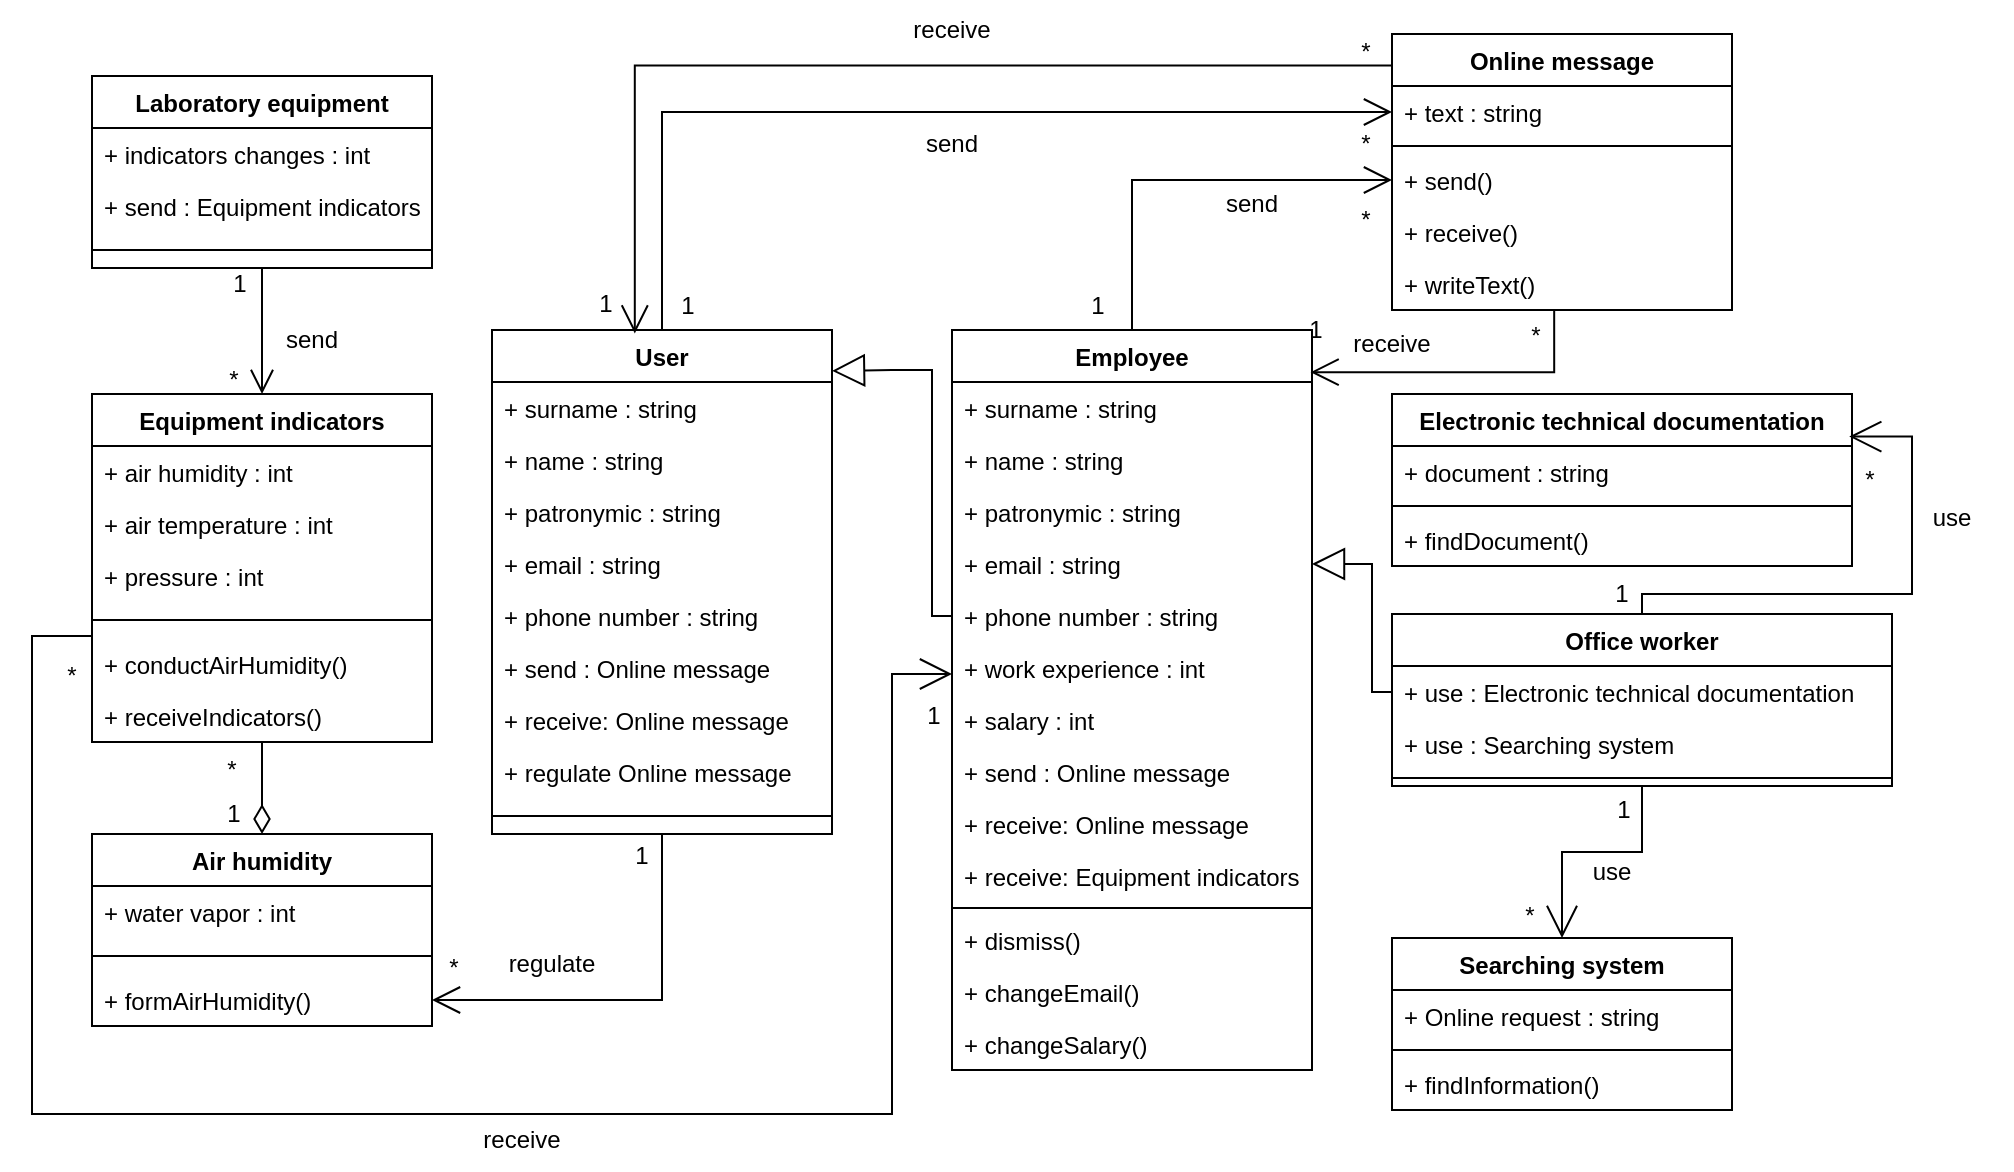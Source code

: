 <mxfile version="20.4.0" type="github"><diagram id="C5RBs43oDa-KdzZeNtuy" name="Page-1"><mxGraphModel dx="1003" dy="773" grid="1" gridSize="10" guides="1" tooltips="1" connect="1" arrows="1" fold="1" page="1" pageScale="1" pageWidth="1169" pageHeight="1654" math="0" shadow="0"><root><mxCell id="WIyWlLk6GJQsqaUBKTNV-0"/><mxCell id="WIyWlLk6GJQsqaUBKTNV-1" parent="WIyWlLk6GJQsqaUBKTNV-0"/><mxCell id="YTcKvQ46mRugS_XZiGeS-71" style="edgeStyle=orthogonalEdgeStyle;rounded=0;orthogonalLoop=1;jettySize=auto;html=1;entryX=0.5;entryY=0;entryDx=0;entryDy=0;endArrow=open;endFill=0;endSize=10;jumpSize=13;strokeWidth=1;" edge="1" parent="WIyWlLk6GJQsqaUBKTNV-1" source="YTcKvQ46mRugS_XZiGeS-0" target="YTcKvQ46mRugS_XZiGeS-8"><mxGeometry relative="1" as="geometry"/></mxCell><mxCell id="YTcKvQ46mRugS_XZiGeS-0" value="Laboratory equipment" style="swimlane;fontStyle=1;align=center;verticalAlign=top;childLayout=stackLayout;horizontal=1;startSize=26;horizontalStack=0;resizeParent=1;resizeParentMax=0;resizeLast=0;collapsible=1;marginBottom=0;" vertex="1" parent="WIyWlLk6GJQsqaUBKTNV-1"><mxGeometry x="70" y="41" width="170" height="96" as="geometry"/></mxCell><mxCell id="YTcKvQ46mRugS_XZiGeS-1" value="+ indicators changes : int" style="text;strokeColor=none;fillColor=none;align=left;verticalAlign=top;spacingLeft=4;spacingRight=4;overflow=hidden;rotatable=0;points=[[0,0.5],[1,0.5]];portConstraint=eastwest;" vertex="1" parent="YTcKvQ46mRugS_XZiGeS-0"><mxGeometry y="26" width="170" height="26" as="geometry"/></mxCell><mxCell id="YTcKvQ46mRugS_XZiGeS-7" value="+ send : Equipment indicators" style="text;strokeColor=none;fillColor=none;align=left;verticalAlign=top;spacingLeft=4;spacingRight=4;overflow=hidden;rotatable=0;points=[[0,0.5],[1,0.5]];portConstraint=eastwest;" vertex="1" parent="YTcKvQ46mRugS_XZiGeS-0"><mxGeometry y="52" width="170" height="26" as="geometry"/></mxCell><mxCell id="YTcKvQ46mRugS_XZiGeS-2" value="" style="line;strokeWidth=1;fillColor=none;align=left;verticalAlign=middle;spacingTop=-1;spacingLeft=3;spacingRight=3;rotatable=0;labelPosition=right;points=[];portConstraint=eastwest;strokeColor=inherit;" vertex="1" parent="YTcKvQ46mRugS_XZiGeS-0"><mxGeometry y="78" width="170" height="18" as="geometry"/></mxCell><mxCell id="YTcKvQ46mRugS_XZiGeS-72" style="edgeStyle=orthogonalEdgeStyle;rounded=0;jumpSize=13;orthogonalLoop=1;jettySize=auto;html=1;entryX=0.5;entryY=0;entryDx=0;entryDy=0;strokeWidth=1;endArrow=diamondThin;endFill=0;endSize=12;" edge="1" parent="WIyWlLk6GJQsqaUBKTNV-1" source="YTcKvQ46mRugS_XZiGeS-8" target="YTcKvQ46mRugS_XZiGeS-14"><mxGeometry relative="1" as="geometry"/></mxCell><mxCell id="YTcKvQ46mRugS_XZiGeS-8" value="Equipment indicators" style="swimlane;fontStyle=1;align=center;verticalAlign=top;childLayout=stackLayout;horizontal=1;startSize=26;horizontalStack=0;resizeParent=1;resizeParentMax=0;resizeLast=0;collapsible=1;marginBottom=0;" vertex="1" parent="WIyWlLk6GJQsqaUBKTNV-1"><mxGeometry x="70" y="200" width="170" height="174" as="geometry"/></mxCell><mxCell id="YTcKvQ46mRugS_XZiGeS-9" value="+ air humidity : int" style="text;strokeColor=none;fillColor=none;align=left;verticalAlign=top;spacingLeft=4;spacingRight=4;overflow=hidden;rotatable=0;points=[[0,0.5],[1,0.5]];portConstraint=eastwest;" vertex="1" parent="YTcKvQ46mRugS_XZiGeS-8"><mxGeometry y="26" width="170" height="26" as="geometry"/></mxCell><mxCell id="YTcKvQ46mRugS_XZiGeS-10" value="+ air temperature : int" style="text;strokeColor=none;fillColor=none;align=left;verticalAlign=top;spacingLeft=4;spacingRight=4;overflow=hidden;rotatable=0;points=[[0,0.5],[1,0.5]];portConstraint=eastwest;" vertex="1" parent="YTcKvQ46mRugS_XZiGeS-8"><mxGeometry y="52" width="170" height="26" as="geometry"/></mxCell><mxCell id="YTcKvQ46mRugS_XZiGeS-12" value="+ pressure : int" style="text;strokeColor=none;fillColor=none;align=left;verticalAlign=top;spacingLeft=4;spacingRight=4;overflow=hidden;rotatable=0;points=[[0,0.5],[1,0.5]];portConstraint=eastwest;" vertex="1" parent="YTcKvQ46mRugS_XZiGeS-8"><mxGeometry y="78" width="170" height="26" as="geometry"/></mxCell><mxCell id="YTcKvQ46mRugS_XZiGeS-11" value="" style="line;strokeWidth=1;fillColor=none;align=left;verticalAlign=middle;spacingTop=-1;spacingLeft=3;spacingRight=3;rotatable=0;labelPosition=right;points=[];portConstraint=eastwest;strokeColor=inherit;" vertex="1" parent="YTcKvQ46mRugS_XZiGeS-8"><mxGeometry y="104" width="170" height="18" as="geometry"/></mxCell><mxCell id="YTcKvQ46mRugS_XZiGeS-13" value="+ conductAirHumidity()" style="text;strokeColor=none;fillColor=none;align=left;verticalAlign=top;spacingLeft=4;spacingRight=4;overflow=hidden;rotatable=0;points=[[0,0.5],[1,0.5]];portConstraint=eastwest;" vertex="1" parent="YTcKvQ46mRugS_XZiGeS-8"><mxGeometry y="122" width="170" height="26" as="geometry"/></mxCell><mxCell id="YTcKvQ46mRugS_XZiGeS-119" value="+ receiveIndicators()" style="text;strokeColor=none;fillColor=none;align=left;verticalAlign=top;spacingLeft=4;spacingRight=4;overflow=hidden;rotatable=0;points=[[0,0.5],[1,0.5]];portConstraint=eastwest;" vertex="1" parent="YTcKvQ46mRugS_XZiGeS-8"><mxGeometry y="148" width="170" height="26" as="geometry"/></mxCell><mxCell id="YTcKvQ46mRugS_XZiGeS-14" value="Air humidity" style="swimlane;fontStyle=1;align=center;verticalAlign=top;childLayout=stackLayout;horizontal=1;startSize=26;horizontalStack=0;resizeParent=1;resizeParentMax=0;resizeLast=0;collapsible=1;marginBottom=0;" vertex="1" parent="WIyWlLk6GJQsqaUBKTNV-1"><mxGeometry x="70" y="420" width="170" height="96" as="geometry"/></mxCell><mxCell id="YTcKvQ46mRugS_XZiGeS-15" value="+ water vapor : int" style="text;strokeColor=none;fillColor=none;align=left;verticalAlign=top;spacingLeft=4;spacingRight=4;overflow=hidden;rotatable=0;points=[[0,0.5],[1,0.5]];portConstraint=eastwest;" vertex="1" parent="YTcKvQ46mRugS_XZiGeS-14"><mxGeometry y="26" width="170" height="26" as="geometry"/></mxCell><mxCell id="YTcKvQ46mRugS_XZiGeS-18" value="" style="line;strokeWidth=1;fillColor=none;align=left;verticalAlign=middle;spacingTop=-1;spacingLeft=3;spacingRight=3;rotatable=0;labelPosition=right;points=[];portConstraint=eastwest;strokeColor=inherit;" vertex="1" parent="YTcKvQ46mRugS_XZiGeS-14"><mxGeometry y="52" width="170" height="18" as="geometry"/></mxCell><mxCell id="YTcKvQ46mRugS_XZiGeS-19" value="+ formAirHumidity()" style="text;strokeColor=none;fillColor=none;align=left;verticalAlign=top;spacingLeft=4;spacingRight=4;overflow=hidden;rotatable=0;points=[[0,0.5],[1,0.5]];portConstraint=eastwest;" vertex="1" parent="YTcKvQ46mRugS_XZiGeS-14"><mxGeometry y="70" width="170" height="26" as="geometry"/></mxCell><mxCell id="YTcKvQ46mRugS_XZiGeS-74" style="edgeStyle=orthogonalEdgeStyle;rounded=0;jumpSize=13;orthogonalLoop=1;jettySize=auto;html=1;entryX=1;entryY=0.5;entryDx=0;entryDy=0;strokeWidth=1;endArrow=open;endFill=0;endSize=12;" edge="1" parent="WIyWlLk6GJQsqaUBKTNV-1" source="YTcKvQ46mRugS_XZiGeS-20" target="YTcKvQ46mRugS_XZiGeS-19"><mxGeometry relative="1" as="geometry"/></mxCell><mxCell id="YTcKvQ46mRugS_XZiGeS-75" style="edgeStyle=orthogonalEdgeStyle;rounded=0;jumpSize=13;orthogonalLoop=1;jettySize=auto;html=1;entryX=0;entryY=0.5;entryDx=0;entryDy=0;strokeWidth=1;endArrow=open;endFill=0;endSize=12;" edge="1" parent="WIyWlLk6GJQsqaUBKTNV-1" source="YTcKvQ46mRugS_XZiGeS-20" target="YTcKvQ46mRugS_XZiGeS-45"><mxGeometry relative="1" as="geometry"/></mxCell><mxCell id="YTcKvQ46mRugS_XZiGeS-20" value="User" style="swimlane;fontStyle=1;align=center;verticalAlign=top;childLayout=stackLayout;horizontal=1;startSize=26;horizontalStack=0;resizeParent=1;resizeParentMax=0;resizeLast=0;collapsible=1;marginBottom=0;" vertex="1" parent="WIyWlLk6GJQsqaUBKTNV-1"><mxGeometry x="270" y="168" width="170" height="252" as="geometry"/></mxCell><mxCell id="YTcKvQ46mRugS_XZiGeS-21" value="+ surname : string" style="text;strokeColor=none;fillColor=none;align=left;verticalAlign=top;spacingLeft=4;spacingRight=4;overflow=hidden;rotatable=0;points=[[0,0.5],[1,0.5]];portConstraint=eastwest;" vertex="1" parent="YTcKvQ46mRugS_XZiGeS-20"><mxGeometry y="26" width="170" height="26" as="geometry"/></mxCell><mxCell id="YTcKvQ46mRugS_XZiGeS-22" value="+ name : string" style="text;strokeColor=none;fillColor=none;align=left;verticalAlign=top;spacingLeft=4;spacingRight=4;overflow=hidden;rotatable=0;points=[[0,0.5],[1,0.5]];portConstraint=eastwest;" vertex="1" parent="YTcKvQ46mRugS_XZiGeS-20"><mxGeometry y="52" width="170" height="26" as="geometry"/></mxCell><mxCell id="YTcKvQ46mRugS_XZiGeS-24" value="+ patronymic : string" style="text;strokeColor=none;fillColor=none;align=left;verticalAlign=top;spacingLeft=4;spacingRight=4;overflow=hidden;rotatable=0;points=[[0,0.5],[1,0.5]];portConstraint=eastwest;" vertex="1" parent="YTcKvQ46mRugS_XZiGeS-20"><mxGeometry y="78" width="170" height="26" as="geometry"/></mxCell><mxCell id="YTcKvQ46mRugS_XZiGeS-25" value="+ email : string" style="text;strokeColor=none;fillColor=none;align=left;verticalAlign=top;spacingLeft=4;spacingRight=4;overflow=hidden;rotatable=0;points=[[0,0.5],[1,0.5]];portConstraint=eastwest;" vertex="1" parent="YTcKvQ46mRugS_XZiGeS-20"><mxGeometry y="104" width="170" height="26" as="geometry"/></mxCell><mxCell id="YTcKvQ46mRugS_XZiGeS-26" value="+ phone number : string" style="text;strokeColor=none;fillColor=none;align=left;verticalAlign=top;spacingLeft=4;spacingRight=4;overflow=hidden;rotatable=0;points=[[0,0.5],[1,0.5]];portConstraint=eastwest;" vertex="1" parent="YTcKvQ46mRugS_XZiGeS-20"><mxGeometry y="130" width="170" height="26" as="geometry"/></mxCell><mxCell id="YTcKvQ46mRugS_XZiGeS-27" value="+ send : Online message" style="text;strokeColor=none;fillColor=none;align=left;verticalAlign=top;spacingLeft=4;spacingRight=4;overflow=hidden;rotatable=0;points=[[0,0.5],[1,0.5]];portConstraint=eastwest;" vertex="1" parent="YTcKvQ46mRugS_XZiGeS-20"><mxGeometry y="156" width="170" height="26" as="geometry"/></mxCell><mxCell id="YTcKvQ46mRugS_XZiGeS-28" value="+ receive: Online message" style="text;strokeColor=none;fillColor=none;align=left;verticalAlign=top;spacingLeft=4;spacingRight=4;overflow=hidden;rotatable=0;points=[[0,0.5],[1,0.5]];portConstraint=eastwest;" vertex="1" parent="YTcKvQ46mRugS_XZiGeS-20"><mxGeometry y="182" width="170" height="26" as="geometry"/></mxCell><mxCell id="YTcKvQ46mRugS_XZiGeS-29" value="+ regulate Online message" style="text;strokeColor=none;fillColor=none;align=left;verticalAlign=top;spacingLeft=4;spacingRight=4;overflow=hidden;rotatable=0;points=[[0,0.5],[1,0.5]];portConstraint=eastwest;" vertex="1" parent="YTcKvQ46mRugS_XZiGeS-20"><mxGeometry y="208" width="170" height="26" as="geometry"/></mxCell><mxCell id="YTcKvQ46mRugS_XZiGeS-23" value="" style="line;strokeWidth=1;fillColor=none;align=left;verticalAlign=middle;spacingTop=-1;spacingLeft=3;spacingRight=3;rotatable=0;labelPosition=right;points=[];portConstraint=eastwest;strokeColor=inherit;" vertex="1" parent="YTcKvQ46mRugS_XZiGeS-20"><mxGeometry y="234" width="170" height="18" as="geometry"/></mxCell><mxCell id="YTcKvQ46mRugS_XZiGeS-77" style="edgeStyle=orthogonalEdgeStyle;rounded=0;jumpSize=13;orthogonalLoop=1;jettySize=auto;html=1;entryX=0;entryY=0.5;entryDx=0;entryDy=0;strokeWidth=1;endArrow=open;endFill=0;endSize=12;" edge="1" parent="WIyWlLk6GJQsqaUBKTNV-1" source="YTcKvQ46mRugS_XZiGeS-30" target="YTcKvQ46mRugS_XZiGeS-48"><mxGeometry relative="1" as="geometry"/></mxCell><mxCell id="YTcKvQ46mRugS_XZiGeS-112" style="edgeStyle=orthogonalEdgeStyle;rounded=0;jumpSize=13;orthogonalLoop=1;jettySize=auto;html=1;entryX=0;entryY=0.5;entryDx=0;entryDy=0;strokeWidth=1;endArrow=none;endFill=0;endSize=0;startSize=14;startArrow=open;startFill=0;sourcePerimeterSpacing=0;" edge="1" parent="WIyWlLk6GJQsqaUBKTNV-1" source="YTcKvQ46mRugS_XZiGeS-30" target="YTcKvQ46mRugS_XZiGeS-12"><mxGeometry relative="1" as="geometry"><Array as="points"><mxPoint x="470" y="340"/><mxPoint x="470" y="560"/><mxPoint x="40" y="560"/><mxPoint x="40" y="321"/></Array></mxGeometry></mxCell><mxCell id="YTcKvQ46mRugS_XZiGeS-30" value="Employee" style="swimlane;fontStyle=1;align=center;verticalAlign=top;childLayout=stackLayout;horizontal=1;startSize=26;horizontalStack=0;resizeParent=1;resizeParentMax=0;resizeLast=0;collapsible=1;marginBottom=0;" vertex="1" parent="WIyWlLk6GJQsqaUBKTNV-1"><mxGeometry x="500" y="168" width="180" height="370" as="geometry"/></mxCell><mxCell id="YTcKvQ46mRugS_XZiGeS-31" value="+ surname : string" style="text;strokeColor=none;fillColor=none;align=left;verticalAlign=top;spacingLeft=4;spacingRight=4;overflow=hidden;rotatable=0;points=[[0,0.5],[1,0.5]];portConstraint=eastwest;" vertex="1" parent="YTcKvQ46mRugS_XZiGeS-30"><mxGeometry y="26" width="180" height="26" as="geometry"/></mxCell><mxCell id="YTcKvQ46mRugS_XZiGeS-32" value="+ name : string" style="text;strokeColor=none;fillColor=none;align=left;verticalAlign=top;spacingLeft=4;spacingRight=4;overflow=hidden;rotatable=0;points=[[0,0.5],[1,0.5]];portConstraint=eastwest;" vertex="1" parent="YTcKvQ46mRugS_XZiGeS-30"><mxGeometry y="52" width="180" height="26" as="geometry"/></mxCell><mxCell id="YTcKvQ46mRugS_XZiGeS-33" value="+ patronymic : string" style="text;strokeColor=none;fillColor=none;align=left;verticalAlign=top;spacingLeft=4;spacingRight=4;overflow=hidden;rotatable=0;points=[[0,0.5],[1,0.5]];portConstraint=eastwest;" vertex="1" parent="YTcKvQ46mRugS_XZiGeS-30"><mxGeometry y="78" width="180" height="26" as="geometry"/></mxCell><mxCell id="YTcKvQ46mRugS_XZiGeS-34" value="+ email : string" style="text;strokeColor=none;fillColor=none;align=left;verticalAlign=top;spacingLeft=4;spacingRight=4;overflow=hidden;rotatable=0;points=[[0,0.5],[1,0.5]];portConstraint=eastwest;" vertex="1" parent="YTcKvQ46mRugS_XZiGeS-30"><mxGeometry y="104" width="180" height="26" as="geometry"/></mxCell><mxCell id="YTcKvQ46mRugS_XZiGeS-35" value="+ phone number : string" style="text;strokeColor=none;fillColor=none;align=left;verticalAlign=top;spacingLeft=4;spacingRight=4;overflow=hidden;rotatable=0;points=[[0,0.5],[1,0.5]];portConstraint=eastwest;" vertex="1" parent="YTcKvQ46mRugS_XZiGeS-30"><mxGeometry y="130" width="180" height="26" as="geometry"/></mxCell><mxCell id="YTcKvQ46mRugS_XZiGeS-38" value="+ work experience : int" style="text;strokeColor=none;fillColor=none;align=left;verticalAlign=top;spacingLeft=4;spacingRight=4;overflow=hidden;rotatable=0;points=[[0,0.5],[1,0.5]];portConstraint=eastwest;" vertex="1" parent="YTcKvQ46mRugS_XZiGeS-30"><mxGeometry y="156" width="180" height="26" as="geometry"/></mxCell><mxCell id="YTcKvQ46mRugS_XZiGeS-57" value="+ salary : int" style="text;strokeColor=none;fillColor=none;align=left;verticalAlign=top;spacingLeft=4;spacingRight=4;overflow=hidden;rotatable=0;points=[[0,0.5],[1,0.5]];portConstraint=eastwest;" vertex="1" parent="YTcKvQ46mRugS_XZiGeS-30"><mxGeometry y="182" width="180" height="26" as="geometry"/></mxCell><mxCell id="YTcKvQ46mRugS_XZiGeS-36" value="+ send : Online message" style="text;strokeColor=none;fillColor=none;align=left;verticalAlign=top;spacingLeft=4;spacingRight=4;overflow=hidden;rotatable=0;points=[[0,0.5],[1,0.5]];portConstraint=eastwest;" vertex="1" parent="YTcKvQ46mRugS_XZiGeS-30"><mxGeometry y="208" width="180" height="26" as="geometry"/></mxCell><mxCell id="YTcKvQ46mRugS_XZiGeS-37" value="+ receive: Online message" style="text;strokeColor=none;fillColor=none;align=left;verticalAlign=top;spacingLeft=4;spacingRight=4;overflow=hidden;rotatable=0;points=[[0,0.5],[1,0.5]];portConstraint=eastwest;" vertex="1" parent="YTcKvQ46mRugS_XZiGeS-30"><mxGeometry y="234" width="180" height="26" as="geometry"/></mxCell><mxCell id="YTcKvQ46mRugS_XZiGeS-116" value="+ receive: Equipment indicators" style="text;strokeColor=none;fillColor=none;align=left;verticalAlign=top;spacingLeft=4;spacingRight=4;overflow=hidden;rotatable=0;points=[[0,0.5],[1,0.5]];portConstraint=eastwest;" vertex="1" parent="YTcKvQ46mRugS_XZiGeS-30"><mxGeometry y="260" width="180" height="26" as="geometry"/></mxCell><mxCell id="YTcKvQ46mRugS_XZiGeS-39" value="" style="line;strokeWidth=1;fillColor=none;align=left;verticalAlign=middle;spacingTop=-1;spacingLeft=3;spacingRight=3;rotatable=0;labelPosition=right;points=[];portConstraint=eastwest;strokeColor=inherit;" vertex="1" parent="YTcKvQ46mRugS_XZiGeS-30"><mxGeometry y="286" width="180" height="6" as="geometry"/></mxCell><mxCell id="YTcKvQ46mRugS_XZiGeS-40" value="+ dismiss()" style="text;strokeColor=none;fillColor=none;align=left;verticalAlign=top;spacingLeft=4;spacingRight=4;overflow=hidden;rotatable=0;points=[[0,0.5],[1,0.5]];portConstraint=eastwest;" vertex="1" parent="YTcKvQ46mRugS_XZiGeS-30"><mxGeometry y="292" width="180" height="26" as="geometry"/></mxCell><mxCell id="YTcKvQ46mRugS_XZiGeS-41" value="+ changeEmail()" style="text;strokeColor=none;fillColor=none;align=left;verticalAlign=top;spacingLeft=4;spacingRight=4;overflow=hidden;rotatable=0;points=[[0,0.5],[1,0.5]];portConstraint=eastwest;" vertex="1" parent="YTcKvQ46mRugS_XZiGeS-30"><mxGeometry y="318" width="180" height="26" as="geometry"/></mxCell><mxCell id="YTcKvQ46mRugS_XZiGeS-43" value="+ changeSalary()" style="text;strokeColor=none;fillColor=none;align=left;verticalAlign=top;spacingLeft=4;spacingRight=4;overflow=hidden;rotatable=0;points=[[0,0.5],[1,0.5]];portConstraint=eastwest;" vertex="1" parent="YTcKvQ46mRugS_XZiGeS-30"><mxGeometry y="344" width="180" height="26" as="geometry"/></mxCell><mxCell id="YTcKvQ46mRugS_XZiGeS-76" style="edgeStyle=orthogonalEdgeStyle;rounded=0;jumpSize=13;orthogonalLoop=1;jettySize=auto;html=1;strokeWidth=1;endArrow=open;endFill=0;endSize=12;exitX=0.006;exitY=0.114;exitDx=0;exitDy=0;exitPerimeter=0;entryX=0.42;entryY=0.007;entryDx=0;entryDy=0;entryPerimeter=0;" edge="1" parent="WIyWlLk6GJQsqaUBKTNV-1" source="YTcKvQ46mRugS_XZiGeS-44" target="YTcKvQ46mRugS_XZiGeS-20"><mxGeometry relative="1" as="geometry"><mxPoint x="342" y="160" as="targetPoint"/><Array as="points"><mxPoint x="341" y="36"/></Array></mxGeometry></mxCell><mxCell id="YTcKvQ46mRugS_XZiGeS-78" style="edgeStyle=orthogonalEdgeStyle;rounded=0;jumpSize=13;orthogonalLoop=1;jettySize=auto;html=1;entryX=0.996;entryY=0.057;entryDx=0;entryDy=0;entryPerimeter=0;strokeWidth=1;endArrow=open;endFill=0;endSize=12;exitX=0.477;exitY=1.005;exitDx=0;exitDy=0;exitPerimeter=0;" edge="1" parent="WIyWlLk6GJQsqaUBKTNV-1" source="YTcKvQ46mRugS_XZiGeS-50" target="YTcKvQ46mRugS_XZiGeS-30"><mxGeometry relative="1" as="geometry"/></mxCell><mxCell id="YTcKvQ46mRugS_XZiGeS-44" value="Online message" style="swimlane;fontStyle=1;align=center;verticalAlign=top;childLayout=stackLayout;horizontal=1;startSize=26;horizontalStack=0;resizeParent=1;resizeParentMax=0;resizeLast=0;collapsible=1;marginBottom=0;" vertex="1" parent="WIyWlLk6GJQsqaUBKTNV-1"><mxGeometry x="720" y="20" width="170" height="138" as="geometry"/></mxCell><mxCell id="YTcKvQ46mRugS_XZiGeS-45" value="+ text : string" style="text;strokeColor=none;fillColor=none;align=left;verticalAlign=top;spacingLeft=4;spacingRight=4;overflow=hidden;rotatable=0;points=[[0,0.5],[1,0.5]];portConstraint=eastwest;" vertex="1" parent="YTcKvQ46mRugS_XZiGeS-44"><mxGeometry y="26" width="170" height="26" as="geometry"/></mxCell><mxCell id="YTcKvQ46mRugS_XZiGeS-47" value="" style="line;strokeWidth=1;fillColor=none;align=left;verticalAlign=middle;spacingTop=-1;spacingLeft=3;spacingRight=3;rotatable=0;labelPosition=right;points=[];portConstraint=eastwest;strokeColor=inherit;" vertex="1" parent="YTcKvQ46mRugS_XZiGeS-44"><mxGeometry y="52" width="170" height="8" as="geometry"/></mxCell><mxCell id="YTcKvQ46mRugS_XZiGeS-48" value="+ send()" style="text;strokeColor=none;fillColor=none;align=left;verticalAlign=top;spacingLeft=4;spacingRight=4;overflow=hidden;rotatable=0;points=[[0,0.5],[1,0.5]];portConstraint=eastwest;" vertex="1" parent="YTcKvQ46mRugS_XZiGeS-44"><mxGeometry y="60" width="170" height="26" as="geometry"/></mxCell><mxCell id="YTcKvQ46mRugS_XZiGeS-49" value="+ receive()" style="text;strokeColor=none;fillColor=none;align=left;verticalAlign=top;spacingLeft=4;spacingRight=4;overflow=hidden;rotatable=0;points=[[0,0.5],[1,0.5]];portConstraint=eastwest;" vertex="1" parent="YTcKvQ46mRugS_XZiGeS-44"><mxGeometry y="86" width="170" height="26" as="geometry"/></mxCell><mxCell id="YTcKvQ46mRugS_XZiGeS-50" value="+ writeText()" style="text;strokeColor=none;fillColor=none;align=left;verticalAlign=top;spacingLeft=4;spacingRight=4;overflow=hidden;rotatable=0;points=[[0,0.5],[1,0.5]];portConstraint=eastwest;" vertex="1" parent="YTcKvQ46mRugS_XZiGeS-44"><mxGeometry y="112" width="170" height="26" as="geometry"/></mxCell><mxCell id="YTcKvQ46mRugS_XZiGeS-51" value="Electronic technical documentation" style="swimlane;fontStyle=1;align=center;verticalAlign=top;childLayout=stackLayout;horizontal=1;startSize=26;horizontalStack=0;resizeParent=1;resizeParentMax=0;resizeLast=0;collapsible=1;marginBottom=0;" vertex="1" parent="WIyWlLk6GJQsqaUBKTNV-1"><mxGeometry x="720" y="200" width="230" height="86" as="geometry"/></mxCell><mxCell id="YTcKvQ46mRugS_XZiGeS-52" value="+ document : string" style="text;strokeColor=none;fillColor=none;align=left;verticalAlign=top;spacingLeft=4;spacingRight=4;overflow=hidden;rotatable=0;points=[[0,0.5],[1,0.5]];portConstraint=eastwest;" vertex="1" parent="YTcKvQ46mRugS_XZiGeS-51"><mxGeometry y="26" width="230" height="26" as="geometry"/></mxCell><mxCell id="YTcKvQ46mRugS_XZiGeS-53" value="" style="line;strokeWidth=1;fillColor=none;align=left;verticalAlign=middle;spacingTop=-1;spacingLeft=3;spacingRight=3;rotatable=0;labelPosition=right;points=[];portConstraint=eastwest;strokeColor=inherit;" vertex="1" parent="YTcKvQ46mRugS_XZiGeS-51"><mxGeometry y="52" width="230" height="8" as="geometry"/></mxCell><mxCell id="YTcKvQ46mRugS_XZiGeS-111" value="+ findDocument()" style="text;strokeColor=none;fillColor=none;align=left;verticalAlign=top;spacingLeft=4;spacingRight=4;overflow=hidden;rotatable=0;points=[[0,0.5],[1,0.5]];portConstraint=eastwest;" vertex="1" parent="YTcKvQ46mRugS_XZiGeS-51"><mxGeometry y="60" width="230" height="26" as="geometry"/></mxCell><mxCell id="YTcKvQ46mRugS_XZiGeS-79" style="edgeStyle=orthogonalEdgeStyle;rounded=0;jumpSize=13;orthogonalLoop=1;jettySize=auto;html=1;entryX=1;entryY=0.5;entryDx=0;entryDy=0;strokeWidth=1;endArrow=block;endFill=0;endSize=14;exitX=0;exitY=0.5;exitDx=0;exitDy=0;" edge="1" parent="WIyWlLk6GJQsqaUBKTNV-1" source="YTcKvQ46mRugS_XZiGeS-59" target="YTcKvQ46mRugS_XZiGeS-34"><mxGeometry relative="1" as="geometry"><Array as="points"><mxPoint x="710" y="349"/><mxPoint x="710" y="285"/></Array></mxGeometry></mxCell><mxCell id="YTcKvQ46mRugS_XZiGeS-81" style="edgeStyle=orthogonalEdgeStyle;rounded=0;jumpSize=13;orthogonalLoop=1;jettySize=auto;html=1;entryX=0.994;entryY=-0.181;entryDx=0;entryDy=0;entryPerimeter=0;strokeWidth=1;endArrow=open;endFill=0;endSize=14;" edge="1" parent="WIyWlLk6GJQsqaUBKTNV-1" source="YTcKvQ46mRugS_XZiGeS-58" target="YTcKvQ46mRugS_XZiGeS-52"><mxGeometry relative="1" as="geometry"><Array as="points"><mxPoint x="845" y="300"/><mxPoint x="980" y="300"/><mxPoint x="980" y="221"/></Array></mxGeometry></mxCell><mxCell id="YTcKvQ46mRugS_XZiGeS-82" style="edgeStyle=orthogonalEdgeStyle;rounded=0;jumpSize=13;orthogonalLoop=1;jettySize=auto;html=1;strokeWidth=1;endArrow=open;endFill=0;endSize=14;" edge="1" parent="WIyWlLk6GJQsqaUBKTNV-1" source="YTcKvQ46mRugS_XZiGeS-58" target="YTcKvQ46mRugS_XZiGeS-65"><mxGeometry relative="1" as="geometry"/></mxCell><mxCell id="YTcKvQ46mRugS_XZiGeS-58" value="Office worker" style="swimlane;fontStyle=1;align=center;verticalAlign=top;childLayout=stackLayout;horizontal=1;startSize=26;horizontalStack=0;resizeParent=1;resizeParentMax=0;resizeLast=0;collapsible=1;marginBottom=0;" vertex="1" parent="WIyWlLk6GJQsqaUBKTNV-1"><mxGeometry x="720" y="310" width="250" height="86" as="geometry"/></mxCell><mxCell id="YTcKvQ46mRugS_XZiGeS-59" value="+ use : Electronic technical documentation" style="text;strokeColor=none;fillColor=none;align=left;verticalAlign=top;spacingLeft=4;spacingRight=4;overflow=hidden;rotatable=0;points=[[0,0.5],[1,0.5]];portConstraint=eastwest;" vertex="1" parent="YTcKvQ46mRugS_XZiGeS-58"><mxGeometry y="26" width="250" height="26" as="geometry"/></mxCell><mxCell id="YTcKvQ46mRugS_XZiGeS-64" value="+ use : Searching system" style="text;strokeColor=none;fillColor=none;align=left;verticalAlign=top;spacingLeft=4;spacingRight=4;overflow=hidden;rotatable=0;points=[[0,0.5],[1,0.5]];portConstraint=eastwest;" vertex="1" parent="YTcKvQ46mRugS_XZiGeS-58"><mxGeometry y="52" width="250" height="26" as="geometry"/></mxCell><mxCell id="YTcKvQ46mRugS_XZiGeS-60" value="" style="line;strokeWidth=1;fillColor=none;align=left;verticalAlign=middle;spacingTop=-1;spacingLeft=3;spacingRight=3;rotatable=0;labelPosition=right;points=[];portConstraint=eastwest;strokeColor=inherit;" vertex="1" parent="YTcKvQ46mRugS_XZiGeS-58"><mxGeometry y="78" width="250" height="8" as="geometry"/></mxCell><mxCell id="YTcKvQ46mRugS_XZiGeS-65" value="Searching system" style="swimlane;fontStyle=1;align=center;verticalAlign=top;childLayout=stackLayout;horizontal=1;startSize=26;horizontalStack=0;resizeParent=1;resizeParentMax=0;resizeLast=0;collapsible=1;marginBottom=0;" vertex="1" parent="WIyWlLk6GJQsqaUBKTNV-1"><mxGeometry x="720" y="472" width="170" height="86" as="geometry"/></mxCell><mxCell id="YTcKvQ46mRugS_XZiGeS-66" value="+ Online request : string" style="text;strokeColor=none;fillColor=none;align=left;verticalAlign=top;spacingLeft=4;spacingRight=4;overflow=hidden;rotatable=0;points=[[0,0.5],[1,0.5]];portConstraint=eastwest;" vertex="1" parent="YTcKvQ46mRugS_XZiGeS-65"><mxGeometry y="26" width="170" height="26" as="geometry"/></mxCell><mxCell id="YTcKvQ46mRugS_XZiGeS-67" value="" style="line;strokeWidth=1;fillColor=none;align=left;verticalAlign=middle;spacingTop=-1;spacingLeft=3;spacingRight=3;rotatable=0;labelPosition=right;points=[];portConstraint=eastwest;strokeColor=inherit;" vertex="1" parent="YTcKvQ46mRugS_XZiGeS-65"><mxGeometry y="52" width="170" height="8" as="geometry"/></mxCell><mxCell id="YTcKvQ46mRugS_XZiGeS-68" value="+ findInformation()" style="text;strokeColor=none;fillColor=none;align=left;verticalAlign=top;spacingLeft=4;spacingRight=4;overflow=hidden;rotatable=0;points=[[0,0.5],[1,0.5]];portConstraint=eastwest;" vertex="1" parent="YTcKvQ46mRugS_XZiGeS-65"><mxGeometry y="60" width="170" height="26" as="geometry"/></mxCell><mxCell id="YTcKvQ46mRugS_XZiGeS-80" style="edgeStyle=orthogonalEdgeStyle;rounded=0;jumpSize=13;orthogonalLoop=1;jettySize=auto;html=1;strokeWidth=1;endArrow=block;endFill=0;endSize=14;entryX=1;entryY=-0.214;entryDx=0;entryDy=0;entryPerimeter=0;" edge="1" parent="WIyWlLk6GJQsqaUBKTNV-1" source="YTcKvQ46mRugS_XZiGeS-35" target="YTcKvQ46mRugS_XZiGeS-21"><mxGeometry relative="1" as="geometry"><mxPoint x="470" y="191" as="targetPoint"/><Array as="points"><mxPoint x="490" y="311"/><mxPoint x="490" y="188"/><mxPoint x="470" y="188"/></Array></mxGeometry></mxCell><mxCell id="YTcKvQ46mRugS_XZiGeS-83" value="send" style="text;html=1;strokeColor=none;fillColor=none;align=center;verticalAlign=middle;whiteSpace=wrap;rounded=0;" vertex="1" parent="WIyWlLk6GJQsqaUBKTNV-1"><mxGeometry x="150" y="158" width="60" height="30" as="geometry"/></mxCell><mxCell id="YTcKvQ46mRugS_XZiGeS-85" value="send" style="text;html=1;strokeColor=none;fillColor=none;align=center;verticalAlign=middle;whiteSpace=wrap;rounded=0;" vertex="1" parent="WIyWlLk6GJQsqaUBKTNV-1"><mxGeometry x="470" y="60" width="60" height="30" as="geometry"/></mxCell><mxCell id="YTcKvQ46mRugS_XZiGeS-86" value="send" style="text;html=1;strokeColor=none;fillColor=none;align=center;verticalAlign=middle;whiteSpace=wrap;rounded=0;" vertex="1" parent="WIyWlLk6GJQsqaUBKTNV-1"><mxGeometry x="620" y="90" width="60" height="30" as="geometry"/></mxCell><mxCell id="YTcKvQ46mRugS_XZiGeS-87" value="receive" style="text;html=1;strokeColor=none;fillColor=none;align=center;verticalAlign=middle;whiteSpace=wrap;rounded=0;" vertex="1" parent="WIyWlLk6GJQsqaUBKTNV-1"><mxGeometry x="470" y="3" width="60" height="30" as="geometry"/></mxCell><mxCell id="YTcKvQ46mRugS_XZiGeS-88" value="receive" style="text;html=1;strokeColor=none;fillColor=none;align=center;verticalAlign=middle;whiteSpace=wrap;rounded=0;" vertex="1" parent="WIyWlLk6GJQsqaUBKTNV-1"><mxGeometry x="690" y="160" width="60" height="30" as="geometry"/></mxCell><mxCell id="YTcKvQ46mRugS_XZiGeS-89" value="regulate" style="text;html=1;strokeColor=none;fillColor=none;align=center;verticalAlign=middle;whiteSpace=wrap;rounded=0;" vertex="1" parent="WIyWlLk6GJQsqaUBKTNV-1"><mxGeometry x="270" y="470" width="60" height="30" as="geometry"/></mxCell><mxCell id="YTcKvQ46mRugS_XZiGeS-90" value="use" style="text;html=1;strokeColor=none;fillColor=none;align=center;verticalAlign=middle;whiteSpace=wrap;rounded=0;" vertex="1" parent="WIyWlLk6GJQsqaUBKTNV-1"><mxGeometry x="970" y="247" width="60" height="30" as="geometry"/></mxCell><mxCell id="YTcKvQ46mRugS_XZiGeS-91" value="use" style="text;html=1;strokeColor=none;fillColor=none;align=center;verticalAlign=middle;whiteSpace=wrap;rounded=0;" vertex="1" parent="WIyWlLk6GJQsqaUBKTNV-1"><mxGeometry x="800" y="424" width="60" height="30" as="geometry"/></mxCell><mxCell id="YTcKvQ46mRugS_XZiGeS-92" value="1" style="text;html=1;strokeColor=none;fillColor=none;align=center;verticalAlign=middle;whiteSpace=wrap;rounded=0;" vertex="1" parent="WIyWlLk6GJQsqaUBKTNV-1"><mxGeometry x="114" y="130" width="60" height="30" as="geometry"/></mxCell><mxCell id="YTcKvQ46mRugS_XZiGeS-93" value="1" style="text;html=1;strokeColor=none;fillColor=none;align=center;verticalAlign=middle;whiteSpace=wrap;rounded=0;" vertex="1" parent="WIyWlLk6GJQsqaUBKTNV-1"><mxGeometry x="111" y="395" width="60" height="30" as="geometry"/></mxCell><mxCell id="YTcKvQ46mRugS_XZiGeS-94" value="1" style="text;html=1;strokeColor=none;fillColor=none;align=center;verticalAlign=middle;whiteSpace=wrap;rounded=0;" vertex="1" parent="WIyWlLk6GJQsqaUBKTNV-1"><mxGeometry x="315" y="416" width="60" height="30" as="geometry"/></mxCell><mxCell id="YTcKvQ46mRugS_XZiGeS-95" value="1" style="text;html=1;strokeColor=none;fillColor=none;align=center;verticalAlign=middle;whiteSpace=wrap;rounded=0;" vertex="1" parent="WIyWlLk6GJQsqaUBKTNV-1"><mxGeometry x="297" y="140" width="60" height="30" as="geometry"/></mxCell><mxCell id="YTcKvQ46mRugS_XZiGeS-96" value="1" style="text;html=1;strokeColor=none;fillColor=none;align=center;verticalAlign=middle;whiteSpace=wrap;rounded=0;" vertex="1" parent="WIyWlLk6GJQsqaUBKTNV-1"><mxGeometry x="338" y="141" width="60" height="30" as="geometry"/></mxCell><mxCell id="YTcKvQ46mRugS_XZiGeS-97" value="1" style="text;html=1;strokeColor=none;fillColor=none;align=center;verticalAlign=middle;whiteSpace=wrap;rounded=0;" vertex="1" parent="WIyWlLk6GJQsqaUBKTNV-1"><mxGeometry x="543" y="141" width="60" height="30" as="geometry"/></mxCell><mxCell id="YTcKvQ46mRugS_XZiGeS-98" value="1" style="text;html=1;strokeColor=none;fillColor=none;align=center;verticalAlign=middle;whiteSpace=wrap;rounded=0;" vertex="1" parent="WIyWlLk6GJQsqaUBKTNV-1"><mxGeometry x="652" y="153" width="60" height="30" as="geometry"/></mxCell><mxCell id="YTcKvQ46mRugS_XZiGeS-99" value="1" style="text;html=1;strokeColor=none;fillColor=none;align=center;verticalAlign=middle;whiteSpace=wrap;rounded=0;" vertex="1" parent="WIyWlLk6GJQsqaUBKTNV-1"><mxGeometry x="805" y="285" width="60" height="30" as="geometry"/></mxCell><mxCell id="YTcKvQ46mRugS_XZiGeS-100" value="1" style="text;html=1;strokeColor=none;fillColor=none;align=center;verticalAlign=middle;whiteSpace=wrap;rounded=0;" vertex="1" parent="WIyWlLk6GJQsqaUBKTNV-1"><mxGeometry x="806" y="393" width="60" height="30" as="geometry"/></mxCell><mxCell id="YTcKvQ46mRugS_XZiGeS-101" value="*" style="text;html=1;strokeColor=none;fillColor=none;align=center;verticalAlign=middle;whiteSpace=wrap;rounded=0;" vertex="1" parent="WIyWlLk6GJQsqaUBKTNV-1"><mxGeometry x="111" y="178" width="60" height="30" as="geometry"/></mxCell><mxCell id="YTcKvQ46mRugS_XZiGeS-102" value="*" style="text;html=1;strokeColor=none;fillColor=none;align=center;verticalAlign=middle;whiteSpace=wrap;rounded=0;" vertex="1" parent="WIyWlLk6GJQsqaUBKTNV-1"><mxGeometry x="110" y="373" width="60" height="30" as="geometry"/></mxCell><mxCell id="YTcKvQ46mRugS_XZiGeS-103" value="*" style="text;html=1;strokeColor=none;fillColor=none;align=center;verticalAlign=middle;whiteSpace=wrap;rounded=0;" vertex="1" parent="WIyWlLk6GJQsqaUBKTNV-1"><mxGeometry x="221" y="472" width="60" height="30" as="geometry"/></mxCell><mxCell id="YTcKvQ46mRugS_XZiGeS-104" value="*" style="text;html=1;strokeColor=none;fillColor=none;align=center;verticalAlign=middle;whiteSpace=wrap;rounded=0;" vertex="1" parent="WIyWlLk6GJQsqaUBKTNV-1"><mxGeometry x="677" y="14" width="60" height="30" as="geometry"/></mxCell><mxCell id="YTcKvQ46mRugS_XZiGeS-105" value="*" style="text;html=1;strokeColor=none;fillColor=none;align=center;verticalAlign=middle;whiteSpace=wrap;rounded=0;" vertex="1" parent="WIyWlLk6GJQsqaUBKTNV-1"><mxGeometry x="677" y="60" width="60" height="30" as="geometry"/></mxCell><mxCell id="YTcKvQ46mRugS_XZiGeS-106" value="*" style="text;html=1;strokeColor=none;fillColor=none;align=center;verticalAlign=middle;whiteSpace=wrap;rounded=0;" vertex="1" parent="WIyWlLk6GJQsqaUBKTNV-1"><mxGeometry x="677" y="98" width="60" height="30" as="geometry"/></mxCell><mxCell id="YTcKvQ46mRugS_XZiGeS-107" value="*" style="text;html=1;strokeColor=none;fillColor=none;align=center;verticalAlign=middle;whiteSpace=wrap;rounded=0;" vertex="1" parent="WIyWlLk6GJQsqaUBKTNV-1"><mxGeometry x="762" y="156" width="60" height="30" as="geometry"/></mxCell><mxCell id="YTcKvQ46mRugS_XZiGeS-108" value="*" style="text;html=1;strokeColor=none;fillColor=none;align=center;verticalAlign=middle;whiteSpace=wrap;rounded=0;" vertex="1" parent="WIyWlLk6GJQsqaUBKTNV-1"><mxGeometry x="929" y="228" width="60" height="30" as="geometry"/></mxCell><mxCell id="YTcKvQ46mRugS_XZiGeS-110" value="*" style="text;html=1;strokeColor=none;fillColor=none;align=center;verticalAlign=middle;whiteSpace=wrap;rounded=0;" vertex="1" parent="WIyWlLk6GJQsqaUBKTNV-1"><mxGeometry x="759" y="446" width="60" height="30" as="geometry"/></mxCell><mxCell id="YTcKvQ46mRugS_XZiGeS-113" value="receive" style="text;html=1;strokeColor=none;fillColor=none;align=center;verticalAlign=middle;whiteSpace=wrap;rounded=0;" vertex="1" parent="WIyWlLk6GJQsqaUBKTNV-1"><mxGeometry x="255" y="558" width="60" height="30" as="geometry"/></mxCell><mxCell id="YTcKvQ46mRugS_XZiGeS-114" value="1" style="text;html=1;strokeColor=none;fillColor=none;align=center;verticalAlign=middle;whiteSpace=wrap;rounded=0;" vertex="1" parent="WIyWlLk6GJQsqaUBKTNV-1"><mxGeometry x="461" y="346" width="60" height="30" as="geometry"/></mxCell><mxCell id="YTcKvQ46mRugS_XZiGeS-115" value="*" style="text;html=1;strokeColor=none;fillColor=none;align=center;verticalAlign=middle;whiteSpace=wrap;rounded=0;" vertex="1" parent="WIyWlLk6GJQsqaUBKTNV-1"><mxGeometry x="30" y="326" width="60" height="30" as="geometry"/></mxCell></root></mxGraphModel></diagram></mxfile>